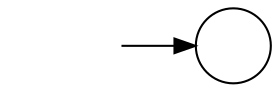digraph Automaton {
  rankdir = LR;
  0 [shape=circle,label=""];
  initial [shape=plaintext,label=""];
  initial -> 0
}
